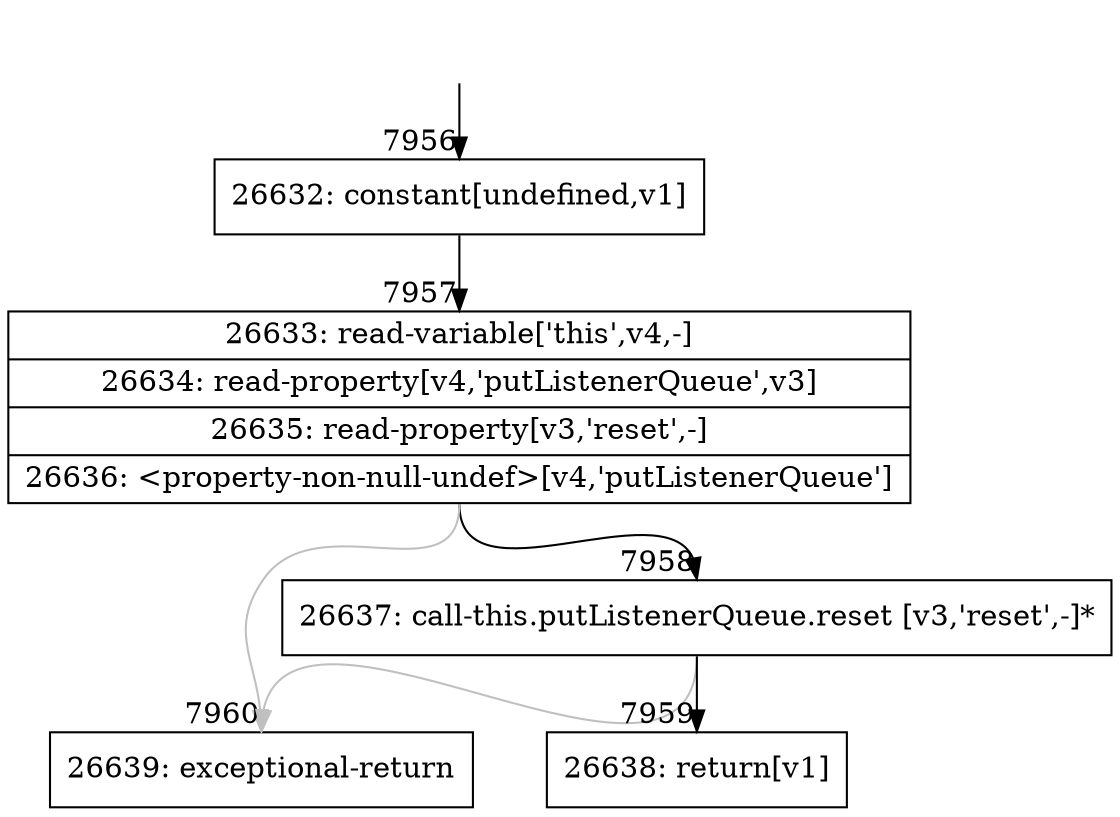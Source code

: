 digraph {
rankdir="TD"
BB_entry573[shape=none,label=""];
BB_entry573 -> BB7956 [tailport=s, headport=n, headlabel="    7956"]
BB7956 [shape=record label="{26632: constant[undefined,v1]}" ] 
BB7956 -> BB7957 [tailport=s, headport=n, headlabel="      7957"]
BB7957 [shape=record label="{26633: read-variable['this',v4,-]|26634: read-property[v4,'putListenerQueue',v3]|26635: read-property[v3,'reset',-]|26636: \<property-non-null-undef\>[v4,'putListenerQueue']}" ] 
BB7957 -> BB7958 [tailport=s, headport=n, headlabel="      7958"]
BB7957 -> BB7960 [tailport=s, headport=n, color=gray, headlabel="      7960"]
BB7958 [shape=record label="{26637: call-this.putListenerQueue.reset [v3,'reset',-]*}" ] 
BB7958 -> BB7959 [tailport=s, headport=n, headlabel="      7959"]
BB7958 -> BB7960 [tailport=s, headport=n, color=gray]
BB7959 [shape=record label="{26638: return[v1]}" ] 
BB7960 [shape=record label="{26639: exceptional-return}" ] 
//#$~ 13965
}
